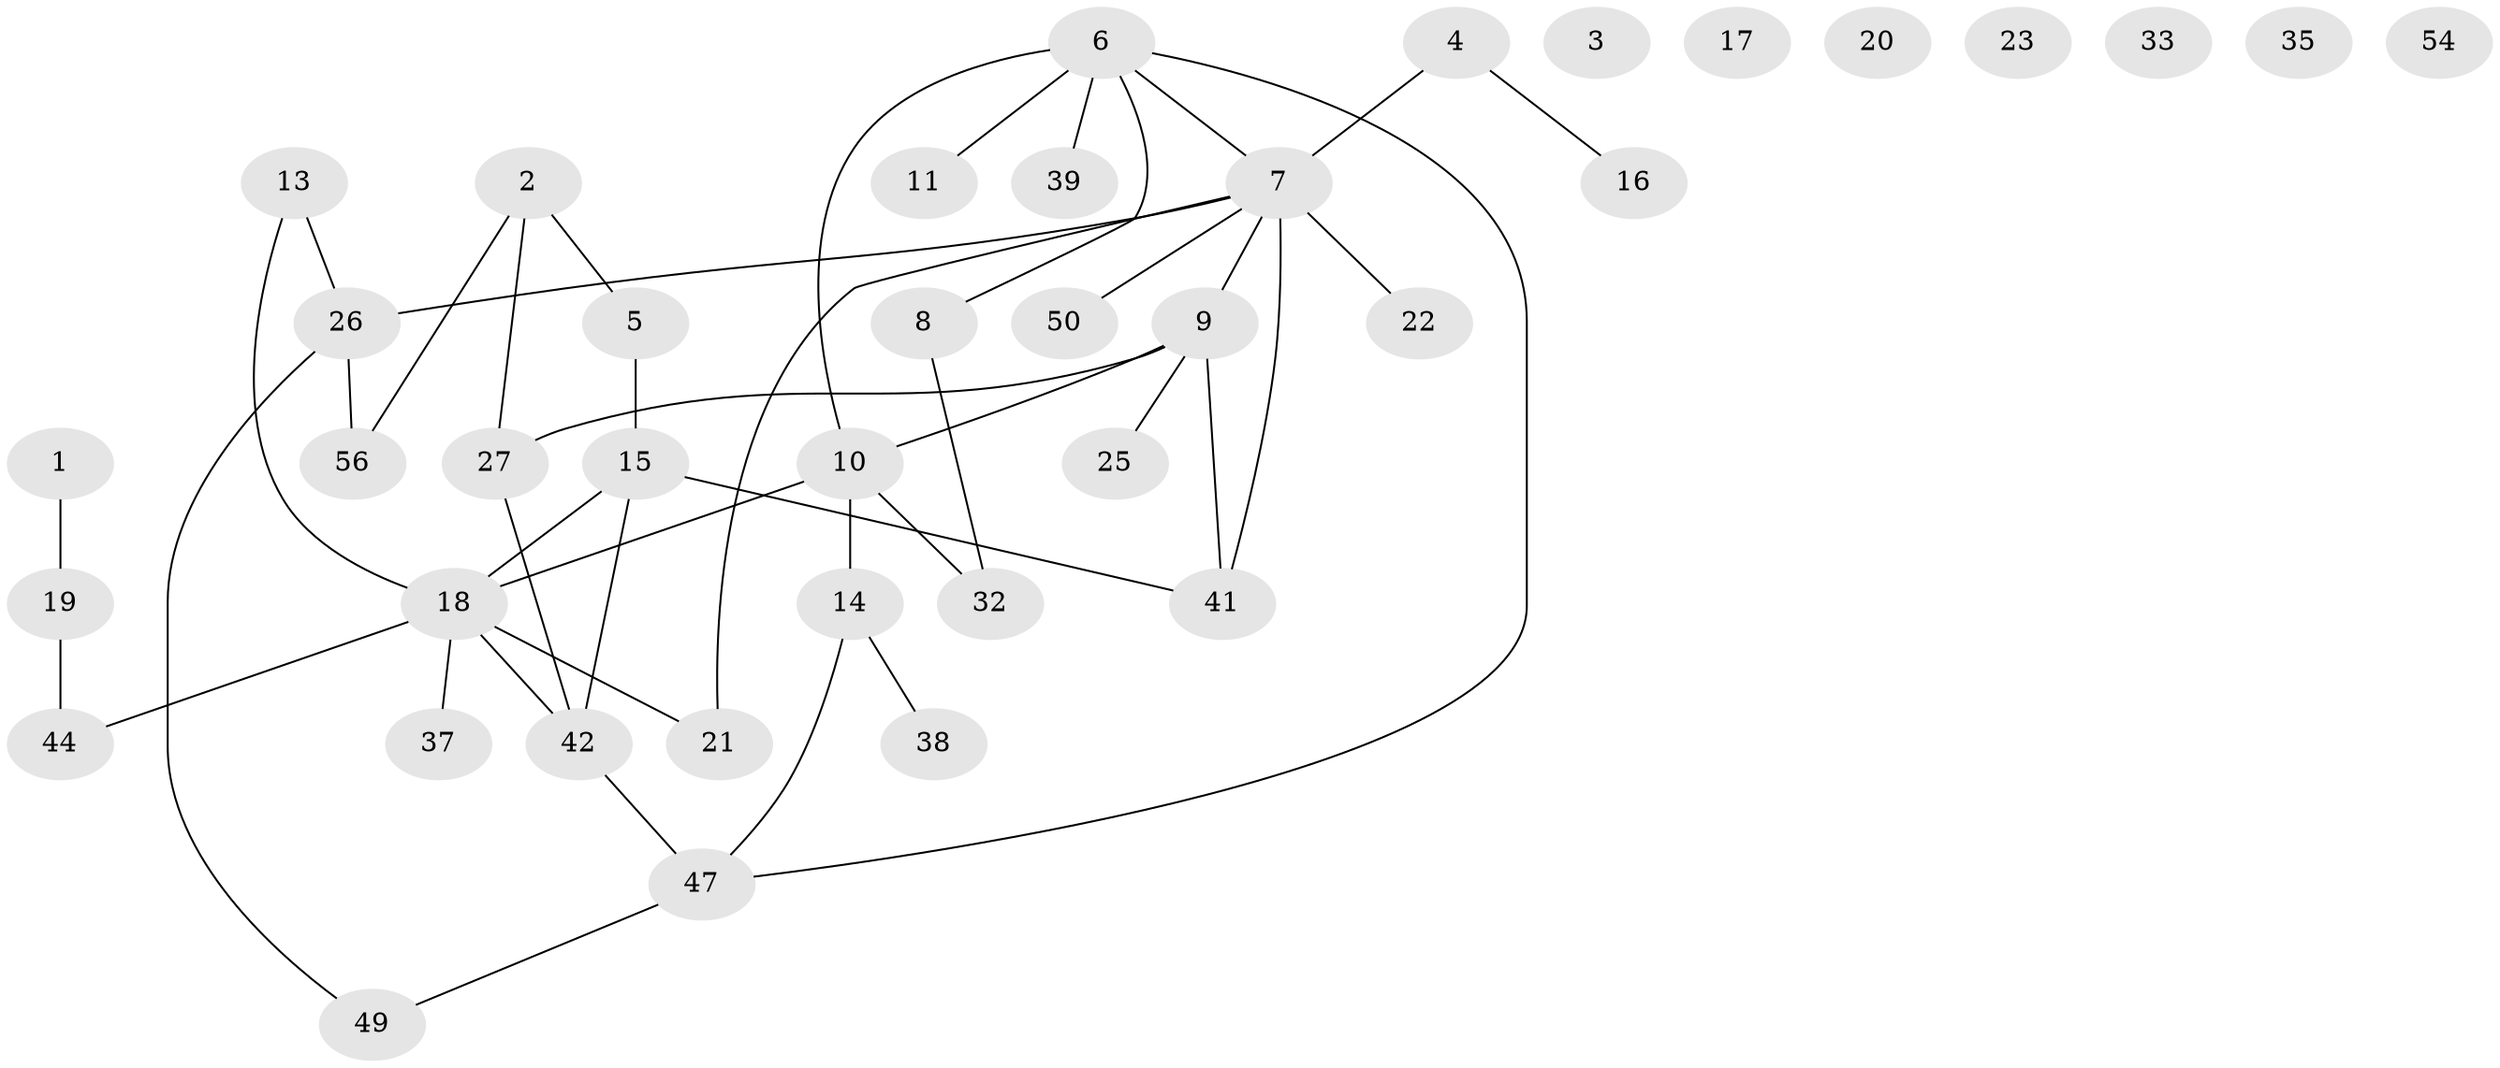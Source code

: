 // Generated by graph-tools (version 1.1) at 2025/23/03/03/25 07:23:25]
// undirected, 39 vertices, 44 edges
graph export_dot {
graph [start="1"]
  node [color=gray90,style=filled];
  1;
  2 [super="+28"];
  3;
  4 [super="+45"];
  5 [super="+30"];
  6 [super="+36"];
  7 [super="+12"];
  8 [super="+24"];
  9 [super="+55"];
  10 [super="+53"];
  11;
  13 [super="+52"];
  14 [super="+34"];
  15 [super="+31"];
  16;
  17;
  18 [super="+40"];
  19 [super="+48"];
  20;
  21;
  22;
  23;
  25;
  26 [super="+29"];
  27 [super="+43"];
  32;
  33;
  35;
  37;
  38;
  39;
  41 [super="+46"];
  42;
  44;
  47 [super="+57"];
  49 [super="+51"];
  50;
  54;
  56;
  1 -- 19;
  2 -- 27;
  2 -- 56;
  2 -- 5;
  4 -- 7;
  4 -- 16;
  5 -- 15;
  6 -- 10;
  6 -- 11;
  6 -- 39;
  6 -- 7;
  6 -- 8;
  6 -- 47;
  7 -- 9;
  7 -- 21;
  7 -- 22;
  7 -- 26;
  7 -- 50;
  7 -- 41;
  8 -- 32;
  9 -- 27;
  9 -- 25;
  9 -- 41;
  9 -- 10;
  10 -- 32;
  10 -- 18;
  10 -- 14;
  13 -- 18;
  13 -- 26;
  14 -- 38;
  14 -- 47;
  15 -- 41;
  15 -- 42;
  15 -- 18;
  18 -- 44;
  18 -- 37;
  18 -- 21;
  18 -- 42;
  19 -- 44;
  26 -- 56;
  26 -- 49;
  27 -- 42;
  42 -- 47;
  47 -- 49;
}
